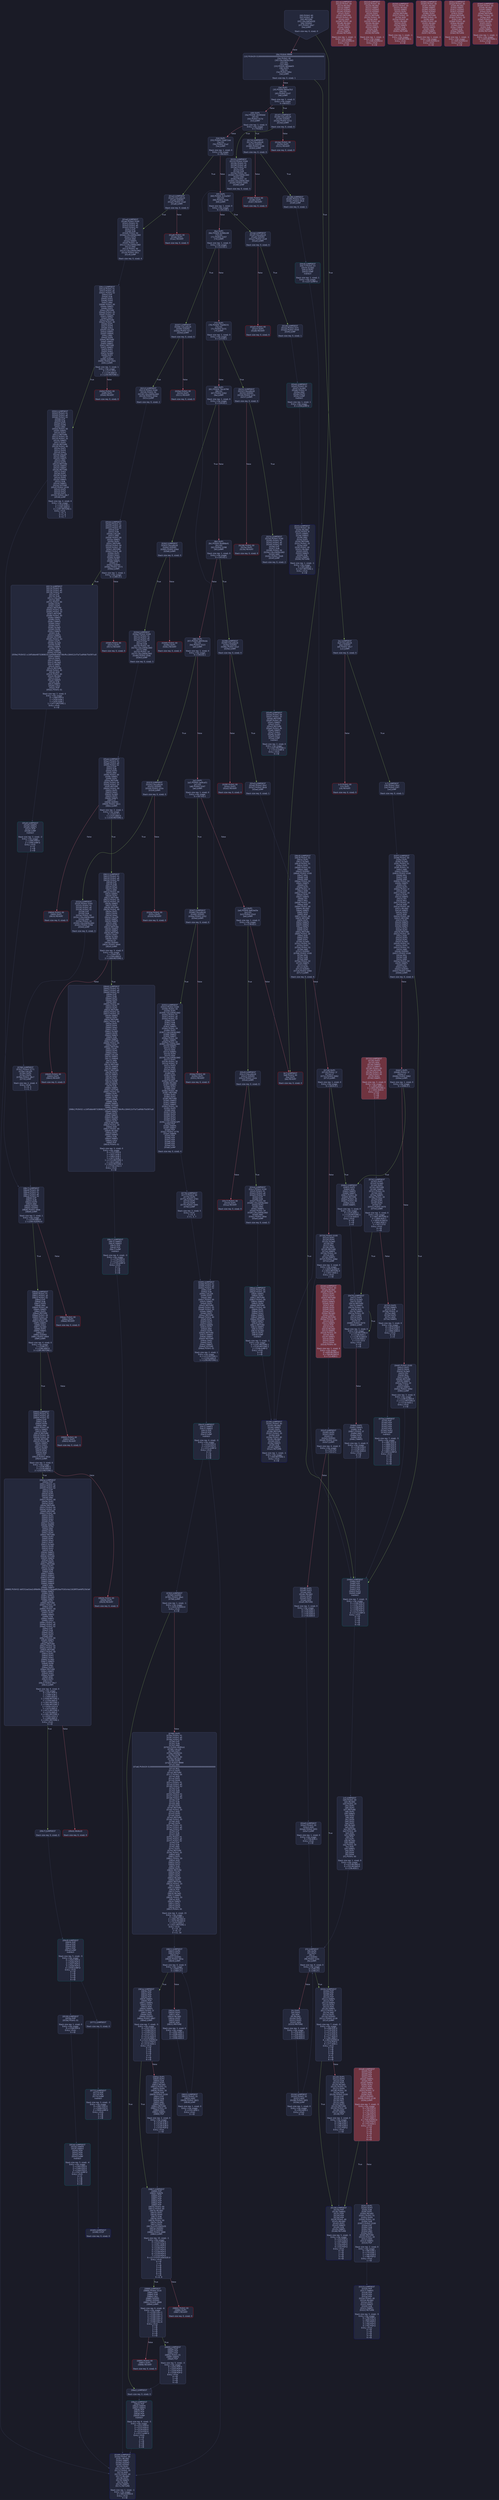 digraph G {
    node [shape=box, style="filled, rounded", color="#565f89", fontcolor="#c0caf5", fontname="Helvetica", fillcolor="#24283b"];
    edge [color="#414868", fontcolor="#c0caf5", fontname="Helvetica"];
    bgcolor="#1a1b26";
    0 [ label = "[00] PUSH1 60
[02] PUSH1 40
[04] MSTORE
[05] CALLDATASIZE
[06] ISZERO
[07] PUSH2 00b7
[0a] JUMPI

Stack size req: 0, sizeΔ: 0
" shape = invhouse]
    1 [ label = "[0b] PUSH4 ffffffff
[10] PUSH29 0100000000000000000000000000000000000000000000000000000000
[2e] PUSH1 00
[30] CALLDATALOAD
[31] DIV
[32] AND
[33] PUSH4 06fdde03
[38] DUP2
[39] EQ
[3a] PUSH2 00bc
[3d] JUMPI

Stack size req: 0, sizeΔ: 1
"]
    2 [ label = "[3e] DUP1
[3f] PUSH4 095ea7b3
[44] EQ
[45] PUSH2 0147
[48] JUMPI

Stack size req: 1, sizeΔ: 0
Entry->Op usage:
	0->68:EQ:1
"]
    3 [ label = "[49] DUP1
[4a] PUSH4 18160ddd
[4f] EQ
[50] PUSH2 017d
[53] JUMPI

Stack size req: 1, sizeΔ: 0
Entry->Op usage:
	0->79:EQ:1
"]
    4 [ label = "[54] DUP1
[55] PUSH4 23b872dd
[5a] EQ
[5b] PUSH2 01a2
[5e] JUMPI

Stack size req: 1, sizeΔ: 0
Entry->Op usage:
	0->90:EQ:1
"]
    5 [ label = "[5f] DUP1
[60] PUSH4 313ce567
[65] EQ
[66] PUSH2 01de
[69] JUMPI

Stack size req: 1, sizeΔ: 0
Entry->Op usage:
	0->101:EQ:1
"]
    6 [ label = "[6a] DUP1
[6b] PUSH4 42966c68
[70] EQ
[71] PUSH2 0207
[74] JUMPI

Stack size req: 1, sizeΔ: 0
Entry->Op usage:
	0->112:EQ:1
"]
    7 [ label = "[75] DUP1
[76] PUSH4 70a08231
[7b] EQ
[7c] PUSH2 0231
[7f] JUMPI

Stack size req: 1, sizeΔ: 0
Entry->Op usage:
	0->123:EQ:1
"]
    8 [ label = "[80] DUP1
[81] PUSH4 79cc6790
[86] EQ
[87] PUSH2 0262
[8a] JUMPI

Stack size req: 1, sizeΔ: 0
Entry->Op usage:
	0->134:EQ:1
"]
    9 [ label = "[8b] DUP1
[8c] PUSH4 95d89b41
[91] EQ
[92] PUSH2 0298
[95] JUMPI

Stack size req: 1, sizeΔ: 0
Entry->Op usage:
	0->145:EQ:1
"]
    10 [ label = "[96] DUP1
[97] PUSH4 a9059cbb
[9c] EQ
[9d] PUSH2 0323
[a0] JUMPI

Stack size req: 1, sizeΔ: 0
Entry->Op usage:
	0->156:EQ:1
"]
    11 [ label = "[a1] DUP1
[a2] PUSH4 cae9ca51
[a7] EQ
[a8] PUSH2 0347
[ab] JUMPI

Stack size req: 1, sizeΔ: 0
Entry->Op usage:
	0->167:EQ:1
"]
    12 [ label = "[ac] DUP1
[ad] PUSH4 dd62ed3e
[b2] EQ
[b3] PUSH2 03c0
[b6] JUMPI

Stack size req: 1, sizeΔ: 0
Entry->Op usage:
	0->178:EQ:1
"]
    13 [ label = "[b7] JUMPDEST
[b8] PUSH1 00
[ba] DUP1
[bb] REVERT

Stack size req: 0, sizeΔ: 0
" color = "red"]
    14 [ label = "[bc] JUMPDEST
[bd] CALLVALUE
[be] ISZERO
[bf] PUSH2 00c7
[c2] JUMPI

Stack size req: 0, sizeΔ: 0
"]
    15 [ label = "[c3] PUSH1 00
[c5] DUP1
[c6] REVERT

Stack size req: 0, sizeΔ: 0
" color = "red"]
    16 [ label = "[c7] JUMPDEST
[c8] PUSH2 00cf
[cb] PUSH2 03f7
[ce] JUMP

Stack size req: 0, sizeΔ: 1
"]
    17 [ label = "[cf] JUMPDEST
[d0] PUSH1 40
[d2] MLOAD
[d3] PUSH1 20
[d5] DUP1
[d6] DUP3
[d7] MSTORE
[d8] DUP2
[d9] SWAP1
[da] DUP2
[db] ADD
[dc] DUP4
[dd] DUP2
[de] DUP2
[df] MLOAD
[e0] DUP2
[e1] MSTORE
[e2] PUSH1 20
[e4] ADD
[e5] SWAP2
[e6] POP
[e7] DUP1
[e8] MLOAD
[e9] SWAP1
[ea] PUSH1 20
[ec] ADD
[ed] SWAP1
[ee] DUP1
[ef] DUP4
[f0] DUP4
[f1] PUSH1 00

Stack size req: 1, sizeΔ: 9
Entry->Op usage:
	0->223:MLOAD:0
	0->232:MLOAD:0
	0->236:ADD:1
"]
    18 [ label = "[f3] JUMPDEST
[f4] DUP4
[f5] DUP2
[f6] LT
[f7] ISZERO
[f8] PUSH2 010c
[fb] JUMPI

Stack size req: 4, sizeΔ: 0
Entry->Op usage:
	0->246:LT:0
	3->246:LT:1
"]
    19 [ label = "[fc] DUP1
[fd] DUP3
[fe] ADD
[ff] MLOAD
[0100] DUP2
[0101] DUP5
[0102] ADD
[0103] MSTORE

Stack size req: 3, sizeΔ: 0
Entry->Op usage:
	0->254:ADD:1
	0->258:ADD:1
	1->254:ADD:0
	2->258:ADD:0
"]
    20 [ label = "[0104] JUMPDEST
[0105] PUSH1 20
[0107] ADD
[0108] PUSH2 00f3
[010b] JUMP

Stack size req: 1, sizeΔ: 0
Entry->Op usage:
	0->263:ADD:1
Entry->Exit:
	0->😵
"]
    21 [ label = "[010c] JUMPDEST
[010d] POP
[010e] POP
[010f] POP
[0110] POP
[0111] SWAP1
[0112] POP
[0113] SWAP1
[0114] DUP2
[0115] ADD
[0116] SWAP1
[0117] PUSH1 1f
[0119] AND
[011a] DUP1
[011b] ISZERO
[011c] PUSH2 0139
[011f] JUMPI

Stack size req: 7, sizeΔ: -5
Entry->Op usage:
	0->269:POP:0
	1->270:POP:0
	2->271:POP:0
	3->272:POP:0
	4->277:ADD:0
	4->281:AND:1
	4->283:ISZERO:0
	5->274:POP:0
	6->277:ADD:1
Entry->Exit:
	0->😵
	1->😵
	2->😵
	3->😵
	4->0
	5->😵
	6->😵
"]
    22 [ label = "[0120] DUP1
[0121] DUP3
[0122] SUB
[0123] DUP1
[0124] MLOAD
[0125] PUSH1 01
[0127] DUP4
[0128] PUSH1 20
[012a] SUB
[012b] PUSH2 0100
[012e] EXP
[012f] SUB
[0130] NOT
[0131] AND
[0132] DUP2
[0133] MSTORE
[0134] PUSH1 20
[0136] ADD
[0137] SWAP2
[0138] POP

Stack size req: 2, sizeΔ: 0
Entry->Op usage:
	0->290:SUB:1
	0->298:SUB:1
	1->290:SUB:0
	1->312:POP:0
Entry->Exit:
	1->😵
"]
    23 [ label = "[0139] JUMPDEST
[013a] POP
[013b] SWAP3
[013c] POP
[013d] POP
[013e] POP
[013f] PUSH1 40
[0141] MLOAD
[0142] DUP1
[0143] SWAP2
[0144] SUB
[0145] SWAP1
[0146] RETURN

Stack size req: 5, sizeΔ: -5
Entry->Op usage:
	0->314:POP:0
	1->324:SUB:0
	2->317:POP:0
	3->318:POP:0
	4->316:POP:0
Entry->Exit:
	0->😵
	1->😵
	2->😵
	3->😵
	4->😵
" color = "darkblue"]
    24 [ label = "[0147] JUMPDEST
[0148] CALLVALUE
[0149] ISZERO
[014a] PUSH2 0152
[014d] JUMPI

Stack size req: 0, sizeΔ: 0
"]
    25 [ label = "[014e] PUSH1 00
[0150] DUP1
[0151] REVERT

Stack size req: 0, sizeΔ: 0
" color = "red"]
    26 [ label = "[0152] JUMPDEST
[0153] PUSH2 0169
[0156] PUSH1 01
[0158] PUSH1 a0
[015a] PUSH1 02
[015c] EXP
[015d] SUB
[015e] PUSH1 04
[0160] CALLDATALOAD
[0161] AND
[0162] PUSH1 24
[0164] CALLDATALOAD
[0165] PUSH2 0495
[0168] JUMP

Stack size req: 0, sizeΔ: 3
"]
    27 [ label = "[0169] JUMPDEST
[016a] PUSH1 40
[016c] MLOAD
[016d] SWAP1
[016e] ISZERO
[016f] ISZERO
[0170] DUP2
[0171] MSTORE
[0172] PUSH1 20
[0174] ADD
[0175] PUSH1 40
[0177] MLOAD
[0178] DUP1
[0179] SWAP2
[017a] SUB
[017b] SWAP1
[017c] RETURN

Stack size req: 1, sizeΔ: -1
Entry->Op usage:
	0->366:ISZERO:0
Entry->Exit:
	0->😵
" color = "darkblue"]
    28 [ label = "[017d] JUMPDEST
[017e] CALLVALUE
[017f] ISZERO
[0180] PUSH2 0188
[0183] JUMPI

Stack size req: 0, sizeΔ: 0
"]
    29 [ label = "[0184] PUSH1 00
[0186] DUP1
[0187] REVERT

Stack size req: 0, sizeΔ: 0
" color = "red"]
    30 [ label = "[0188] JUMPDEST
[0189] PUSH2 0190
[018c] PUSH2 04c6
[018f] JUMP

Stack size req: 0, sizeΔ: 1
"]
    31 [ label = "[0190] JUMPDEST
[0191] PUSH1 40
[0193] MLOAD
[0194] SWAP1
[0195] DUP2
[0196] MSTORE
[0197] PUSH1 20
[0199] ADD
[019a] PUSH1 40
[019c] MLOAD
[019d] DUP1
[019e] SWAP2
[019f] SUB
[01a0] SWAP1
[01a1] RETURN

Stack size req: 1, sizeΔ: -1
Entry->Op usage:
	0->406:MSTORE:1
Entry->Exit:
	0->😵
" color = "darkblue"]
    32 [ label = "[01a2] JUMPDEST
[01a3] CALLVALUE
[01a4] ISZERO
[01a5] PUSH2 01ad
[01a8] JUMPI

Stack size req: 0, sizeΔ: 0
"]
    33 [ label = "[01a9] PUSH1 00
[01ab] DUP1
[01ac] REVERT

Stack size req: 0, sizeΔ: 0
" color = "red"]
    34 [ label = "[01ad] JUMPDEST
[01ae] PUSH2 0169
[01b1] PUSH1 01
[01b3] PUSH1 a0
[01b5] PUSH1 02
[01b7] EXP
[01b8] SUB
[01b9] PUSH1 04
[01bb] CALLDATALOAD
[01bc] DUP2
[01bd] AND
[01be] SWAP1
[01bf] PUSH1 24
[01c1] CALLDATALOAD
[01c2] AND
[01c3] PUSH1 44
[01c5] CALLDATALOAD
[01c6] PUSH2 04cc
[01c9] JUMP

Stack size req: 0, sizeΔ: 4
"]
    35 [ label = "[01ca] JUMPDEST
[01cb] PUSH1 40
[01cd] MLOAD
[01ce] SWAP1
[01cf] ISZERO
[01d0] ISZERO
[01d1] DUP2
[01d2] MSTORE
[01d3] PUSH1 20
[01d5] ADD
[01d6] PUSH1 40
[01d8] MLOAD
[01d9] DUP1
[01da] SWAP2
[01db] SUB
[01dc] SWAP1
[01dd] RETURN

Stack size req: 1, sizeΔ: -1
Entry->Op usage:
	0->463:ISZERO:0
Entry->Exit:
	0->😵
" color = "darkblue" fillcolor = "#703440"]
    36 [ label = "[01de] JUMPDEST
[01df] CALLVALUE
[01e0] ISZERO
[01e1] PUSH2 01e9
[01e4] JUMPI

Stack size req: 0, sizeΔ: 0
"]
    37 [ label = "[01e5] PUSH1 00
[01e7] DUP1
[01e8] REVERT

Stack size req: 0, sizeΔ: 0
" color = "red"]
    38 [ label = "[01e9] JUMPDEST
[01ea] PUSH2 01f1
[01ed] PUSH2 0544
[01f0] JUMP

Stack size req: 0, sizeΔ: 1
"]
    39 [ label = "[01f1] JUMPDEST
[01f2] PUSH1 40
[01f4] MLOAD
[01f5] PUSH1 ff
[01f7] SWAP1
[01f8] SWAP2
[01f9] AND
[01fa] DUP2
[01fb] MSTORE
[01fc] PUSH1 20
[01fe] ADD
[01ff] PUSH1 40
[0201] MLOAD
[0202] DUP1
[0203] SWAP2
[0204] SUB
[0205] SWAP1
[0206] RETURN

Stack size req: 1, sizeΔ: -1
Entry->Op usage:
	0->505:AND:0
	0->507:MSTORE:1
Entry->Exit:
	0->😵
" color = "darkblue"]
    40 [ label = "[0207] JUMPDEST
[0208] CALLVALUE
[0209] ISZERO
[020a] PUSH2 0212
[020d] JUMPI

Stack size req: 0, sizeΔ: 0
"]
    41 [ label = "[020e] PUSH1 00
[0210] DUP1
[0211] REVERT

Stack size req: 0, sizeΔ: 0
" color = "red"]
    42 [ label = "[0212] JUMPDEST
[0213] PUSH2 0169
[0216] PUSH1 04
[0218] CALLDATALOAD
[0219] PUSH2 054d
[021c] JUMP

Stack size req: 0, sizeΔ: 2
"]
    43 [ label = "[021d] JUMPDEST
[021e] PUSH1 40
[0220] MLOAD
[0221] SWAP1
[0222] ISZERO
[0223] ISZERO
[0224] DUP2
[0225] MSTORE
[0226] PUSH1 20
[0228] ADD
[0229] PUSH1 40
[022b] MLOAD
[022c] DUP1
[022d] SWAP2
[022e] SUB
[022f] SWAP1
[0230] RETURN

Stack size req: 1, sizeΔ: -1
Entry->Op usage:
	0->546:ISZERO:0
Entry->Exit:
	0->😵
" color = "darkblue" fillcolor = "#703440"]
    44 [ label = "[0231] JUMPDEST
[0232] CALLVALUE
[0233] ISZERO
[0234] PUSH2 023c
[0237] JUMPI

Stack size req: 0, sizeΔ: 0
"]
    45 [ label = "[0238] PUSH1 00
[023a] DUP1
[023b] REVERT

Stack size req: 0, sizeΔ: 0
" color = "red"]
    46 [ label = "[023c] JUMPDEST
[023d] PUSH2 0190
[0240] PUSH1 01
[0242] PUSH1 a0
[0244] PUSH1 02
[0246] EXP
[0247] SUB
[0248] PUSH1 04
[024a] CALLDATALOAD
[024b] AND
[024c] PUSH2 05d9
[024f] JUMP

Stack size req: 0, sizeΔ: 2
"]
    47 [ label = "[0250] JUMPDEST
[0251] PUSH1 40
[0253] MLOAD
[0254] SWAP1
[0255] DUP2
[0256] MSTORE
[0257] PUSH1 20
[0259] ADD
[025a] PUSH1 40
[025c] MLOAD
[025d] DUP1
[025e] SWAP2
[025f] SUB
[0260] SWAP1
[0261] RETURN

Stack size req: 1, sizeΔ: -1
Entry->Op usage:
	0->598:MSTORE:1
Entry->Exit:
	0->😵
" color = "darkblue" fillcolor = "#703440"]
    48 [ label = "[0262] JUMPDEST
[0263] CALLVALUE
[0264] ISZERO
[0265] PUSH2 026d
[0268] JUMPI

Stack size req: 0, sizeΔ: 0
"]
    49 [ label = "[0269] PUSH1 00
[026b] DUP1
[026c] REVERT

Stack size req: 0, sizeΔ: 0
" color = "red"]
    50 [ label = "[026d] JUMPDEST
[026e] PUSH2 0169
[0271] PUSH1 01
[0273] PUSH1 a0
[0275] PUSH1 02
[0277] EXP
[0278] SUB
[0279] PUSH1 04
[027b] CALLDATALOAD
[027c] AND
[027d] PUSH1 24
[027f] CALLDATALOAD
[0280] PUSH2 05eb
[0283] JUMP

Stack size req: 0, sizeΔ: 3
"]
    51 [ label = "[0284] JUMPDEST
[0285] PUSH1 40
[0287] MLOAD
[0288] SWAP1
[0289] ISZERO
[028a] ISZERO
[028b] DUP2
[028c] MSTORE
[028d] PUSH1 20
[028f] ADD
[0290] PUSH1 40
[0292] MLOAD
[0293] DUP1
[0294] SWAP2
[0295] SUB
[0296] SWAP1
[0297] RETURN

Stack size req: 1, sizeΔ: -1
Entry->Op usage:
	0->649:ISZERO:0
Entry->Exit:
	0->😵
" color = "darkblue" fillcolor = "#703440"]
    52 [ label = "[0298] JUMPDEST
[0299] CALLVALUE
[029a] ISZERO
[029b] PUSH2 02a3
[029e] JUMPI

Stack size req: 0, sizeΔ: 0
"]
    53 [ label = "[029f] PUSH1 00
[02a1] DUP1
[02a2] REVERT

Stack size req: 0, sizeΔ: 0
" color = "red"]
    54 [ label = "[02a3] JUMPDEST
[02a4] PUSH2 00cf
[02a7] PUSH2 06c8
[02aa] JUMP

Stack size req: 0, sizeΔ: 1
"]
    55 [ label = "[02ab] JUMPDEST
[02ac] PUSH1 40
[02ae] MLOAD
[02af] PUSH1 20
[02b1] DUP1
[02b2] DUP3
[02b3] MSTORE
[02b4] DUP2
[02b5] SWAP1
[02b6] DUP2
[02b7] ADD
[02b8] DUP4
[02b9] DUP2
[02ba] DUP2
[02bb] MLOAD
[02bc] DUP2
[02bd] MSTORE
[02be] PUSH1 20
[02c0] ADD
[02c1] SWAP2
[02c2] POP
[02c3] DUP1
[02c4] MLOAD
[02c5] SWAP1
[02c6] PUSH1 20
[02c8] ADD
[02c9] SWAP1
[02ca] DUP1
[02cb] DUP4
[02cc] DUP4
[02cd] PUSH1 00

Stack size req: 1, sizeΔ: 9
Entry->Op usage:
	0->699:MLOAD:0
	0->708:MLOAD:0
	0->712:ADD:1
" fillcolor = "#703440"]
    56 [ label = "[02cf] JUMPDEST
[02d0] DUP4
[02d1] DUP2
[02d2] LT
[02d3] ISZERO
[02d4] PUSH2 010c
[02d7] JUMPI

Stack size req: 4, sizeΔ: 0
Entry->Op usage:
	0->722:LT:0
	3->722:LT:1
"]
    57 [ label = "[02d8] DUP1
[02d9] DUP3
[02da] ADD
[02db] MLOAD
[02dc] DUP2
[02dd] DUP5
[02de] ADD
[02df] MSTORE

Stack size req: 3, sizeΔ: 0
Entry->Op usage:
	0->730:ADD:1
	0->734:ADD:1
	1->730:ADD:0
	2->734:ADD:0
"]
    58 [ label = "[02e0] JUMPDEST
[02e1] PUSH1 20
[02e3] ADD
[02e4] PUSH2 00f3
[02e7] JUMP

Stack size req: 1, sizeΔ: 0
Entry->Op usage:
	0->739:ADD:1
Entry->Exit:
	0->😵
"]
    59 [ label = "[02e8] JUMPDEST
[02e9] POP
[02ea] POP
[02eb] POP
[02ec] POP
[02ed] SWAP1
[02ee] POP
[02ef] SWAP1
[02f0] DUP2
[02f1] ADD
[02f2] SWAP1
[02f3] PUSH1 1f
[02f5] AND
[02f6] DUP1
[02f7] ISZERO
[02f8] PUSH2 0139
[02fb] JUMPI

Stack size req: 7, sizeΔ: -5
Entry->Op usage:
	0->745:POP:0
	1->746:POP:0
	2->747:POP:0
	3->748:POP:0
	4->753:ADD:0
	4->757:AND:1
	4->759:ISZERO:0
	5->750:POP:0
	6->753:ADD:1
Entry->Exit:
	0->😵
	1->😵
	2->😵
	3->😵
	4->0
	5->😵
	6->😵
" fillcolor = "#703440"]
    60 [ label = "[02fc] DUP1
[02fd] DUP3
[02fe] SUB
[02ff] DUP1
[0300] MLOAD
[0301] PUSH1 01
[0303] DUP4
[0304] PUSH1 20
[0306] SUB
[0307] PUSH2 0100
[030a] EXP
[030b] SUB
[030c] NOT
[030d] AND
[030e] DUP2
[030f] MSTORE
[0310] PUSH1 20
[0312] ADD
[0313] SWAP2
[0314] POP

Stack size req: 2, sizeΔ: 0
Entry->Op usage:
	0->766:SUB:1
	0->774:SUB:1
	1->766:SUB:0
	1->788:POP:0
Entry->Exit:
	1->😵
"]
    61 [ label = "[0315] JUMPDEST
[0316] POP
[0317] SWAP3
[0318] POP
[0319] POP
[031a] POP
[031b] PUSH1 40
[031d] MLOAD
[031e] DUP1
[031f] SWAP2
[0320] SUB
[0321] SWAP1
[0322] RETURN

Stack size req: 5, sizeΔ: -5
Entry->Op usage:
	0->790:POP:0
	1->800:SUB:0
	2->793:POP:0
	3->794:POP:0
	4->792:POP:0
Entry->Exit:
	0->😵
	1->😵
	2->😵
	3->😵
	4->😵
" color = "darkblue"]
    62 [ label = "[0323] JUMPDEST
[0324] CALLVALUE
[0325] ISZERO
[0326] PUSH2 032e
[0329] JUMPI

Stack size req: 0, sizeΔ: 0
"]
    63 [ label = "[032a] PUSH1 00
[032c] DUP1
[032d] REVERT

Stack size req: 0, sizeΔ: 0
" color = "red"]
    64 [ label = "[032e] JUMPDEST
[032f] PUSH2 0345
[0332] PUSH1 01
[0334] PUSH1 a0
[0336] PUSH1 02
[0338] EXP
[0339] SUB
[033a] PUSH1 04
[033c] CALLDATALOAD
[033d] AND
[033e] PUSH1 24
[0340] CALLDATALOAD
[0341] PUSH2 0766
[0344] JUMP

Stack size req: 0, sizeΔ: 3
"]
    65 [ label = "[0345] JUMPDEST
[0346] STOP

Stack size req: 0, sizeΔ: 0
" color = "darkblue"]
    66 [ label = "[0347] JUMPDEST
[0348] CALLVALUE
[0349] ISZERO
[034a] PUSH2 0352
[034d] JUMPI

Stack size req: 0, sizeΔ: 0
"]
    67 [ label = "[034e] PUSH1 00
[0350] DUP1
[0351] REVERT

Stack size req: 0, sizeΔ: 0
" color = "red"]
    68 [ label = "[0352] JUMPDEST
[0353] PUSH2 0169
[0356] PUSH1 04
[0358] DUP1
[0359] CALLDATALOAD
[035a] PUSH1 01
[035c] PUSH1 a0
[035e] PUSH1 02
[0360] EXP
[0361] SUB
[0362] AND
[0363] SWAP1
[0364] PUSH1 24
[0366] DUP1
[0367] CALLDATALOAD
[0368] SWAP2
[0369] SWAP1
[036a] PUSH1 64
[036c] SWAP1
[036d] PUSH1 44
[036f] CALLDATALOAD
[0370] SWAP1
[0371] DUP2
[0372] ADD
[0373] SWAP1
[0374] DUP4
[0375] ADD
[0376] CALLDATALOAD
[0377] DUP1
[0378] PUSH1 20
[037a] PUSH1 1f
[037c] DUP3
[037d] ADD
[037e] DUP2
[037f] SWAP1
[0380] DIV
[0381] DUP2
[0382] MUL
[0383] ADD
[0384] PUSH1 40
[0386] MLOAD
[0387] SWAP1
[0388] DUP2
[0389] ADD
[038a] PUSH1 40
[038c] MSTORE
[038d] DUP2
[038e] DUP2
[038f] MSTORE
[0390] SWAP3
[0391] SWAP2
[0392] SWAP1
[0393] PUSH1 20
[0395] DUP5
[0396] ADD
[0397] DUP4
[0398] DUP4
[0399] DUP1
[039a] DUP3
[039b] DUP5
[039c] CALLDATACOPY
[039d] POP
[039e] SWAP5
[039f] SWAP7
[03a0] POP
[03a1] PUSH2 0776
[03a4] SWAP6
[03a5] POP
[03a6] POP
[03a7] POP
[03a8] POP
[03a9] POP
[03aa] POP
[03ab] JUMP

Stack size req: 0, sizeΔ: 4
"]
    69 [ label = "[03ac] JUMPDEST
[03ad] PUSH1 40
[03af] MLOAD
[03b0] SWAP1
[03b1] ISZERO
[03b2] ISZERO
[03b3] DUP2
[03b4] MSTORE
[03b5] PUSH1 20
[03b7] ADD
[03b8] PUSH1 40
[03ba] MLOAD
[03bb] DUP1
[03bc] SWAP2
[03bd] SUB
[03be] SWAP1
[03bf] RETURN

Stack size req: 1, sizeΔ: -1
Entry->Op usage:
	0->945:ISZERO:0
Entry->Exit:
	0->😵
" color = "darkblue" fillcolor = "#703440"]
    70 [ label = "[03c0] JUMPDEST
[03c1] CALLVALUE
[03c2] ISZERO
[03c3] PUSH2 03cb
[03c6] JUMPI

Stack size req: 0, sizeΔ: 0
"]
    71 [ label = "[03c7] PUSH1 00
[03c9] DUP1
[03ca] REVERT

Stack size req: 0, sizeΔ: 0
" color = "red"]
    72 [ label = "[03cb] JUMPDEST
[03cc] PUSH2 0190
[03cf] PUSH1 01
[03d1] PUSH1 a0
[03d3] PUSH1 02
[03d5] EXP
[03d6] SUB
[03d7] PUSH1 04
[03d9] CALLDATALOAD
[03da] DUP2
[03db] AND
[03dc] SWAP1
[03dd] PUSH1 24
[03df] CALLDATALOAD
[03e0] AND
[03e1] PUSH2 08aa
[03e4] JUMP

Stack size req: 0, sizeΔ: 3
"]
    73 [ label = "[03e5] JUMPDEST
[03e6] PUSH1 40
[03e8] MLOAD
[03e9] SWAP1
[03ea] DUP2
[03eb] MSTORE
[03ec] PUSH1 20
[03ee] ADD
[03ef] PUSH1 40
[03f1] MLOAD
[03f2] DUP1
[03f3] SWAP2
[03f4] SUB
[03f5] SWAP1
[03f6] RETURN

Stack size req: 1, sizeΔ: -1
Entry->Op usage:
	0->1003:MSTORE:1
Entry->Exit:
	0->😵
" color = "darkblue" fillcolor = "#703440"]
    74 [ label = "[03f7] JUMPDEST
[03f8] PUSH1 00
[03fa] DUP1
[03fb] SLOAD
[03fc] PUSH1 01
[03fe] DUP2
[03ff] PUSH1 01
[0401] AND
[0402] ISZERO
[0403] PUSH2 0100
[0406] MUL
[0407] SUB
[0408] AND
[0409] PUSH1 02
[040b] SWAP1
[040c] DIV
[040d] DUP1
[040e] PUSH1 1f
[0410] ADD
[0411] PUSH1 20
[0413] DUP1
[0414] SWAP2
[0415] DIV
[0416] MUL
[0417] PUSH1 20
[0419] ADD
[041a] PUSH1 40
[041c] MLOAD
[041d] SWAP1
[041e] DUP2
[041f] ADD
[0420] PUSH1 40
[0422] MSTORE
[0423] DUP1
[0424] SWAP3
[0425] SWAP2
[0426] SWAP1
[0427] DUP2
[0428] DUP2
[0429] MSTORE
[042a] PUSH1 20
[042c] ADD
[042d] DUP3
[042e] DUP1
[042f] SLOAD
[0430] PUSH1 01
[0432] DUP2
[0433] PUSH1 01
[0435] AND
[0436] ISZERO
[0437] PUSH2 0100
[043a] MUL
[043b] SUB
[043c] AND
[043d] PUSH1 02
[043f] SWAP1
[0440] DIV
[0441] DUP1
[0442] ISZERO
[0443] PUSH2 048d
[0446] JUMPI

Stack size req: 0, sizeΔ: 6
"]
    75 [ label = "[0447] DUP1
[0448] PUSH1 1f
[044a] LT
[044b] PUSH2 0462
[044e] JUMPI

Stack size req: 1, sizeΔ: 0
Entry->Op usage:
	0->1098:LT:1
"]
    76 [ label = "[044f] PUSH2 0100
[0452] DUP1
[0453] DUP4
[0454] SLOAD
[0455] DIV
[0456] MUL
[0457] DUP4
[0458] MSTORE
[0459] SWAP2
[045a] PUSH1 20
[045c] ADD
[045d] SWAP2
[045e] PUSH2 048d
[0461] JUMP

Stack size req: 3, sizeΔ: 0
Entry->Op usage:
	1->1108:SLOAD:0
	2->1112:MSTORE:0
	2->1116:ADD:1
Entry->Exit:
	2->😵
"]
    77 [ label = "[0462] JUMPDEST
[0463] DUP3
[0464] ADD
[0465] SWAP2
[0466] SWAP1
[0467] PUSH1 00
[0469] MSTORE
[046a] PUSH1 20
[046c] PUSH1 00
[046e] SHA3
[046f] SWAP1

Stack size req: 3, sizeΔ: 0
Entry->Op usage:
	0->1124:ADD:1
	1->1129:MSTORE:1
	2->1124:ADD:0
Entry->Exit:
	0->😵
	1->😵
	2->0
"]
    78 [ label = "[0470] JUMPDEST
[0471] DUP2
[0472] SLOAD
[0473] DUP2
[0474] MSTORE
[0475] SWAP1
[0476] PUSH1 01
[0478] ADD
[0479] SWAP1
[047a] PUSH1 20
[047c] ADD
[047d] DUP1
[047e] DUP4
[047f] GT
[0480] PUSH2 0470
[0483] JUMPI

Stack size req: 3, sizeΔ: 0
Entry->Op usage:
	0->1140:MSTORE:0
	0->1148:ADD:1
	1->1138:SLOAD:0
	1->1144:ADD:1
	2->1151:GT:0
Entry->Exit:
	0->😵
	1->😵
"]
    79 [ label = "[0484] DUP3
[0485] SWAP1
[0486] SUB
[0487] PUSH1 1f
[0489] AND
[048a] DUP3
[048b] ADD
[048c] SWAP2

Stack size req: 3, sizeΔ: 0
Entry->Op usage:
	0->1158:SUB:0
	2->1158:SUB:1
	2->1163:ADD:0
Entry->Exit:
	0->😵
	2->0
"]
    80 [ label = "[048d] JUMPDEST
[048e] POP
[048f] POP
[0490] POP
[0491] POP
[0492] POP
[0493] DUP2
[0494] JUMP
Indirect!

Stack size req: 7, sizeΔ: -5
Entry->Op usage:
	0->1166:POP:0
	1->1167:POP:0
	2->1168:POP:0
	3->1169:POP:0
	4->1170:POP:0
	6->1172:JUMP:0
Entry->Exit:
	0->😵
	1->😵
	2->😵
	3->😵
	4->😵
" color = "teal"]
    81 [ label = "[0495] JUMPDEST
[0496] PUSH1 01
[0498] PUSH1 a0
[049a] PUSH1 02
[049c] EXP
[049d] SUB
[049e] CALLER
[049f] DUP2
[04a0] AND
[04a1] PUSH1 00
[04a3] SWAP1
[04a4] DUP2
[04a5] MSTORE
[04a6] PUSH1 05
[04a8] PUSH1 20
[04aa] SWAP1
[04ab] DUP2
[04ac] MSTORE
[04ad] PUSH1 40
[04af] DUP1
[04b0] DUP4
[04b1] SHA3
[04b2] SWAP4
[04b3] DUP7
[04b4] AND
[04b5] DUP4
[04b6] MSTORE
[04b7] SWAP3
[04b8] SWAP1
[04b9] MSTORE
[04ba] SHA3
[04bb] DUP2
[04bc] SWAP1
[04bd] SSTORE
[04be] PUSH1 01

Stack size req: 2, sizeΔ: 1
Entry->Op usage:
	0->1213:SSTORE:1
	1->1204:AND:0
	1->1206:MSTORE:1
"]
    82 [ label = "[04c0] JUMPDEST
[04c1] SWAP3
[04c2] SWAP2
[04c3] POP
[04c4] POP
[04c5] JUMP
Indirect!

Stack size req: 4, sizeΔ: -3
Entry->Op usage:
	1->1220:POP:0
	2->1219:POP:0
	3->1221:JUMP:0
Entry->Exit:
	0->0
	1->😵
	2->😵
	3->😵
" color = "teal"]
    83 [ label = "[04c6] JUMPDEST
[04c7] PUSH1 03
[04c9] SLOAD
[04ca] DUP2
[04cb] JUMP
Indirect!

Stack size req: 1, sizeΔ: 1
Entry->Op usage:
	0->1227:JUMP:0
" color = "teal"]
    84 [ label = "[04cc] JUMPDEST
[04cd] PUSH1 01
[04cf] PUSH1 a0
[04d1] PUSH1 02
[04d3] EXP
[04d4] SUB
[04d5] DUP1
[04d6] DUP5
[04d7] AND
[04d8] PUSH1 00
[04da] SWAP1
[04db] DUP2
[04dc] MSTORE
[04dd] PUSH1 05
[04df] PUSH1 20
[04e1] SWAP1
[04e2] DUP2
[04e3] MSTORE
[04e4] PUSH1 40
[04e6] DUP1
[04e7] DUP4
[04e8] SHA3
[04e9] CALLER
[04ea] SWAP1
[04eb] SWAP5
[04ec] AND
[04ed] DUP4
[04ee] MSTORE
[04ef] SWAP3
[04f0] SWAP1
[04f1] MSTORE
[04f2] SWAP1
[04f3] DUP2
[04f4] SHA3
[04f5] SLOAD
[04f6] DUP3
[04f7] GT
[04f8] ISZERO
[04f9] PUSH2 0501
[04fc] JUMPI

Stack size req: 3, sizeΔ: 1
Entry->Op usage:
	0->1271:GT:0
	2->1239:AND:0
	2->1244:MSTORE:1
"]
    85 [ label = "[04fd] PUSH1 00
[04ff] DUP1
[0500] REVERT

Stack size req: 0, sizeΔ: 0
" color = "red"]
    86 [ label = "[0501] JUMPDEST
[0502] PUSH1 01
[0504] PUSH1 a0
[0506] PUSH1 02
[0508] EXP
[0509] SUB
[050a] DUP1
[050b] DUP6
[050c] AND
[050d] PUSH1 00
[050f] SWAP1
[0510] DUP2
[0511] MSTORE
[0512] PUSH1 05
[0514] PUSH1 20
[0516] SWAP1
[0517] DUP2
[0518] MSTORE
[0519] PUSH1 40
[051b] DUP1
[051c] DUP4
[051d] SHA3
[051e] CALLER
[051f] SWAP1
[0520] SWAP5
[0521] AND
[0522] DUP4
[0523] MSTORE
[0524] SWAP3
[0525] SWAP1
[0526] MSTORE
[0527] SHA3
[0528] DUP1
[0529] SLOAD
[052a] DUP4
[052b] SWAP1
[052c] SUB
[052d] SWAP1
[052e] SSTORE
[052f] PUSH2 0539
[0532] DUP5
[0533] DUP5
[0534] DUP5
[0535] PUSH2 08c7
[0538] JUMP

Stack size req: 4, sizeΔ: 4
Entry->Op usage:
	1->1324:SUB:1
	3->1292:AND:0
	3->1297:MSTORE:1
Entry->Exit:
	1->0, 5
	2->1, 6
	3->2, 7
"]
    87 [ label = "[0539] JUMPDEST
[053a] POP
[053b] PUSH1 01

Stack size req: 1, sizeΔ: 0
Entry->Op usage:
	0->1338:POP:0
Entry->Exit:
	0->😵
"]
    88 [ label = "[053d] JUMPDEST
[053e] SWAP4
[053f] SWAP3
[0540] POP
[0541] POP
[0542] POP
[0543] JUMP
Indirect!

Stack size req: 5, sizeΔ: -4
Entry->Op usage:
	1->1345:POP:0
	2->1346:POP:0
	3->1344:POP:0
	4->1347:JUMP:0
Entry->Exit:
	0->0
	1->😵
	2->😵
	3->😵
	4->😵
" color = "teal"]
    89 [ label = "[0544] JUMPDEST
[0545] PUSH1 02
[0547] SLOAD
[0548] PUSH1 ff
[054a] AND
[054b] DUP2
[054c] JUMP
Indirect!

Stack size req: 1, sizeΔ: 1
Entry->Op usage:
	0->1356:JUMP:0
" color = "teal"]
    90 [ label = "[054d] JUMPDEST
[054e] PUSH1 01
[0550] PUSH1 a0
[0552] PUSH1 02
[0554] EXP
[0555] SUB
[0556] CALLER
[0557] AND
[0558] PUSH1 00
[055a] SWAP1
[055b] DUP2
[055c] MSTORE
[055d] PUSH1 04
[055f] PUSH1 20
[0561] MSTORE
[0562] PUSH1 40
[0564] DUP2
[0565] SHA3
[0566] SLOAD
[0567] DUP3
[0568] SWAP1
[0569] LT
[056a] ISZERO
[056b] PUSH2 0573
[056e] JUMPI

Stack size req: 1, sizeΔ: 1
Entry->Op usage:
	0->1385:LT:1
"]
    91 [ label = "[056f] PUSH1 00
[0571] DUP1
[0572] REVERT

Stack size req: 0, sizeΔ: 0
" color = "red"]
    92 [ label = "[0573] JUMPDEST
[0574] PUSH1 01
[0576] PUSH1 a0
[0578] PUSH1 02
[057a] EXP
[057b] SUB
[057c] CALLER
[057d] AND
[057e] PUSH1 00
[0580] DUP2
[0581] DUP2
[0582] MSTORE
[0583] PUSH1 04
[0585] PUSH1 20
[0587] MSTORE
[0588] PUSH1 40
[058a] SWAP1
[058b] DUP2
[058c] SWAP1
[058d] SHA3
[058e] DUP1
[058f] SLOAD
[0590] DUP6
[0591] SWAP1
[0592] SUB
[0593] SWAP1
[0594] SSTORE
[0595] PUSH1 03
[0597] DUP1
[0598] SLOAD
[0599] DUP6
[059a] SWAP1
[059b] SUB
[059c] SWAP1
[059d] SSTORE
[059e] PUSH32 cc16f5dbb4873280815c1ee09dbd06736cffcc184412cf7a71a0fdb75d397ca5
[05bf] SWAP1
[05c0] DUP5
[05c1] SWAP1
[05c2] MLOAD
[05c3] SWAP1
[05c4] DUP2
[05c5] MSTORE
[05c6] PUSH1 20
[05c8] ADD
[05c9] PUSH1 40
[05cb] MLOAD
[05cc] DUP1
[05cd] SWAP2
[05ce] SUB
[05cf] SWAP1
[05d0] LOG2
[05d1] POP
[05d2] PUSH1 01

Stack size req: 2, sizeΔ: 0
Entry->Op usage:
	0->1489:POP:0
	1->1426:SUB:1
	1->1435:SUB:1
	1->1477:MSTORE:1
Entry->Exit:
	0->😵
"]
    93 [ label = "[05d4] JUMPDEST
[05d5] SWAP2
[05d6] SWAP1
[05d7] POP
[05d8] JUMP
Indirect!

Stack size req: 3, sizeΔ: -2
Entry->Op usage:
	1->1495:POP:0
	2->1496:JUMP:0
Entry->Exit:
	0->0
	1->😵
	2->😵
" color = "teal"]
    94 [ label = "[05d9] JUMPDEST
[05da] PUSH1 04
[05dc] PUSH1 20
[05de] MSTORE
[05df] PUSH1 00
[05e1] SWAP1
[05e2] DUP2
[05e3] MSTORE
[05e4] PUSH1 40
[05e6] SWAP1
[05e7] SHA3
[05e8] SLOAD
[05e9] DUP2
[05ea] JUMP
Indirect!

Stack size req: 2, sizeΔ: 0
Entry->Op usage:
	0->1507:MSTORE:1
	1->1514:JUMP:0
Entry->Exit:
	0->😵
" color = "teal"]
    95 [ label = "[05eb] JUMPDEST
[05ec] PUSH1 01
[05ee] PUSH1 a0
[05f0] PUSH1 02
[05f2] EXP
[05f3] SUB
[05f4] DUP3
[05f5] AND
[05f6] PUSH1 00
[05f8] SWAP1
[05f9] DUP2
[05fa] MSTORE
[05fb] PUSH1 04
[05fd] PUSH1 20
[05ff] MSTORE
[0600] PUSH1 40
[0602] DUP2
[0603] SHA3
[0604] SLOAD
[0605] DUP3
[0606] SWAP1
[0607] LT
[0608] ISZERO
[0609] PUSH2 0611
[060c] JUMPI

Stack size req: 2, sizeΔ: 1
Entry->Op usage:
	0->1543:LT:1
	1->1525:AND:0
	1->1530:MSTORE:1
"]
    96 [ label = "[060d] PUSH1 00
[060f] DUP1
[0610] REVERT

Stack size req: 0, sizeΔ: 0
" color = "red"]
    97 [ label = "[0611] JUMPDEST
[0612] PUSH1 01
[0614] PUSH1 a0
[0616] PUSH1 02
[0618] EXP
[0619] SUB
[061a] DUP1
[061b] DUP5
[061c] AND
[061d] PUSH1 00
[061f] SWAP1
[0620] DUP2
[0621] MSTORE
[0622] PUSH1 05
[0624] PUSH1 20
[0626] SWAP1
[0627] DUP2
[0628] MSTORE
[0629] PUSH1 40
[062b] DUP1
[062c] DUP4
[062d] SHA3
[062e] CALLER
[062f] SWAP1
[0630] SWAP5
[0631] AND
[0632] DUP4
[0633] MSTORE
[0634] SWAP3
[0635] SWAP1
[0636] MSTORE
[0637] SHA3
[0638] SLOAD
[0639] DUP3
[063a] GT
[063b] ISZERO
[063c] PUSH2 0644
[063f] JUMPI

Stack size req: 3, sizeΔ: 0
Entry->Op usage:
	1->1594:GT:0
	2->1564:AND:0
	2->1569:MSTORE:1
"]
    98 [ label = "[0640] PUSH1 00
[0642] DUP1
[0643] REVERT

Stack size req: 0, sizeΔ: 0
" color = "red"]
    99 [ label = "[0644] JUMPDEST
[0645] PUSH1 01
[0647] PUSH1 a0
[0649] PUSH1 02
[064b] EXP
[064c] SUB
[064d] DUP1
[064e] DUP5
[064f] AND
[0650] PUSH1 00
[0652] DUP2
[0653] DUP2
[0654] MSTORE
[0655] PUSH1 04
[0657] PUSH1 20
[0659] SWAP1
[065a] DUP2
[065b] MSTORE
[065c] PUSH1 40
[065e] DUP1
[065f] DUP4
[0660] SHA3
[0661] DUP1
[0662] SLOAD
[0663] DUP9
[0664] SWAP1
[0665] SUB
[0666] SWAP1
[0667] SSTORE
[0668] PUSH1 05
[066a] DUP3
[066b] MSTORE
[066c] DUP1
[066d] DUP4
[066e] SHA3
[066f] CALLER
[0670] SWAP1
[0671] SWAP6
[0672] AND
[0673] DUP4
[0674] MSTORE
[0675] SWAP4
[0676] SWAP1
[0677] MSTORE
[0678] DUP3
[0679] SWAP1
[067a] SHA3
[067b] DUP1
[067c] SLOAD
[067d] DUP6
[067e] SWAP1
[067f] SUB
[0680] SWAP1
[0681] SSTORE
[0682] PUSH1 03
[0684] DUP1
[0685] SLOAD
[0686] DUP6
[0687] SWAP1
[0688] SUB
[0689] SWAP1
[068a] SSTORE
[068b] SWAP1
[068c] PUSH32 cc16f5dbb4873280815c1ee09dbd06736cffcc184412cf7a71a0fdb75d397ca5
[06ad] SWAP1
[06ae] DUP5
[06af] SWAP1
[06b0] MLOAD
[06b1] SWAP1
[06b2] DUP2
[06b3] MSTORE
[06b4] PUSH1 20
[06b6] ADD
[06b7] PUSH1 40
[06b9] MLOAD
[06ba] DUP1
[06bb] SWAP2
[06bc] SUB
[06bd] SWAP1
[06be] LOG2
[06bf] POP
[06c0] PUSH1 01

Stack size req: 3, sizeΔ: 0
Entry->Op usage:
	0->1727:POP:0
	1->1637:SUB:1
	1->1663:SUB:1
	1->1672:SUB:1
	1->1715:MSTORE:1
	2->1615:AND:0
	2->1620:MSTORE:1
	2->1726:LOG2:3
Entry->Exit:
	0->😵
"]
    100 [ label = "[06c2] JUMPDEST
[06c3] SWAP3
[06c4] SWAP2
[06c5] POP
[06c6] POP
[06c7] JUMP
Indirect!

Stack size req: 4, sizeΔ: -3
Entry->Op usage:
	1->1734:POP:0
	2->1733:POP:0
	3->1735:JUMP:0
Entry->Exit:
	0->0
	1->😵
	2->😵
	3->😵
" color = "teal"]
    101 [ label = "[06c8] JUMPDEST
[06c9] PUSH1 01
[06cb] DUP1
[06cc] SLOAD
[06cd] PUSH1 01
[06cf] DUP2
[06d0] PUSH1 01
[06d2] AND
[06d3] ISZERO
[06d4] PUSH2 0100
[06d7] MUL
[06d8] SUB
[06d9] AND
[06da] PUSH1 02
[06dc] SWAP1
[06dd] DIV
[06de] DUP1
[06df] PUSH1 1f
[06e1] ADD
[06e2] PUSH1 20
[06e4] DUP1
[06e5] SWAP2
[06e6] DIV
[06e7] MUL
[06e8] PUSH1 20
[06ea] ADD
[06eb] PUSH1 40
[06ed] MLOAD
[06ee] SWAP1
[06ef] DUP2
[06f0] ADD
[06f1] PUSH1 40
[06f3] MSTORE
[06f4] DUP1
[06f5] SWAP3
[06f6] SWAP2
[06f7] SWAP1
[06f8] DUP2
[06f9] DUP2
[06fa] MSTORE
[06fb] PUSH1 20
[06fd] ADD
[06fe] DUP3
[06ff] DUP1
[0700] SLOAD
[0701] PUSH1 01
[0703] DUP2
[0704] PUSH1 01
[0706] AND
[0707] ISZERO
[0708] PUSH2 0100
[070b] MUL
[070c] SUB
[070d] AND
[070e] PUSH1 02
[0710] SWAP1
[0711] DIV
[0712] DUP1
[0713] ISZERO
[0714] PUSH2 048d
[0717] JUMPI

Stack size req: 0, sizeΔ: 6
"]
    102 [ label = "[0718] DUP1
[0719] PUSH1 1f
[071b] LT
[071c] PUSH2 0462
[071f] JUMPI

Stack size req: 1, sizeΔ: 0
Entry->Op usage:
	0->1819:LT:1
"]
    103 [ label = "[0720] PUSH2 0100
[0723] DUP1
[0724] DUP4
[0725] SLOAD
[0726] DIV
[0727] MUL
[0728] DUP4
[0729] MSTORE
[072a] SWAP2
[072b] PUSH1 20
[072d] ADD
[072e] SWAP2
[072f] PUSH2 048d
[0732] JUMP

Stack size req: 3, sizeΔ: 0
Entry->Op usage:
	1->1829:SLOAD:0
	2->1833:MSTORE:0
	2->1837:ADD:1
Entry->Exit:
	2->😵
"]
    104 [ label = "[0733] JUMPDEST
[0734] DUP3
[0735] ADD
[0736] SWAP2
[0737] SWAP1
[0738] PUSH1 00
[073a] MSTORE
[073b] PUSH1 20
[073d] PUSH1 00
[073f] SHA3
[0740] SWAP1

Stack size req: 3, sizeΔ: 0
Entry->Op usage:
	0->1845:ADD:1
	1->1850:MSTORE:1
	2->1845:ADD:0
Entry->Exit:
	0->😵
	1->😵
	2->0
" fillcolor = "#703440"]
    105 [ label = "[0741] JUMPDEST
[0742] DUP2
[0743] SLOAD
[0744] DUP2
[0745] MSTORE
[0746] SWAP1
[0747] PUSH1 01
[0749] ADD
[074a] SWAP1
[074b] PUSH1 20
[074d] ADD
[074e] DUP1
[074f] DUP4
[0750] GT
[0751] PUSH2 0470
[0754] JUMPI

Stack size req: 3, sizeΔ: 0
Entry->Op usage:
	0->1861:MSTORE:0
	0->1869:ADD:1
	1->1859:SLOAD:0
	1->1865:ADD:1
	2->1872:GT:0
Entry->Exit:
	0->😵
	1->😵
"]
    106 [ label = "[0755] DUP3
[0756] SWAP1
[0757] SUB
[0758] PUSH1 1f
[075a] AND
[075b] DUP3
[075c] ADD
[075d] SWAP2

Stack size req: 3, sizeΔ: 0
Entry->Op usage:
	0->1879:SUB:0
	2->1879:SUB:1
	2->1884:ADD:0
Entry->Exit:
	0->😵
	2->0
"]
    107 [ label = "[075e] JUMPDEST
[075f] POP
[0760] POP
[0761] POP
[0762] POP
[0763] POP
[0764] DUP2
[0765] JUMP
Indirect!

Stack size req: 7, sizeΔ: -5
Entry->Op usage:
	0->1887:POP:0
	1->1888:POP:0
	2->1889:POP:0
	3->1890:POP:0
	4->1891:POP:0
	6->1893:JUMP:0
Entry->Exit:
	0->😵
	1->😵
	2->😵
	3->😵
	4->😵
" color = "teal"]
    108 [ label = "[0766] JUMPDEST
[0767] PUSH2 0771
[076a] CALLER
[076b] DUP4
[076c] DUP4
[076d] PUSH2 08c7
[0770] JUMP

Stack size req: 2, sizeΔ: 4
Entry->Exit:
	0->0, 4
	1->1, 5
"]
    109 [ label = "[0771] JUMPDEST

Stack size req: 0, sizeΔ: 0
"]
    110 [ label = "[0772] JUMPDEST
[0773] POP
[0774] POP
[0775] JUMP
Indirect!

Stack size req: 3, sizeΔ: -3
Entry->Op usage:
	0->1907:POP:0
	1->1908:POP:0
	2->1909:JUMP:0
Entry->Exit:
	0->😵
	1->😵
	2->😵
" color = "teal"]
    111 [ label = "[0776] JUMPDEST
[0777] PUSH1 00
[0779] DUP4
[077a] PUSH2 0783
[077d] DUP2
[077e] DUP6
[077f] PUSH2 0495
[0782] JUMP

Stack size req: 3, sizeΔ: 5
Entry->Exit:
	1->0, 6
	2->1, 3, 7
"]
    112 [ label = "[0783] JUMPDEST
[0784] ISZERO
[0785] PUSH2 08a1
[0788] JUMPI

Stack size req: 1, sizeΔ: -1
Entry->Op usage:
	0->1924:ISZERO:0
Entry->Exit:
	0->😵
"]
    113 [ label = "[0789] DUP1
[078a] PUSH1 01
[078c] PUSH1 a0
[078e] PUSH1 02
[0790] EXP
[0791] SUB
[0792] AND
[0793] PUSH4 8f4ffcb1
[0798] CALLER
[0799] DUP7
[079a] ADDRESS
[079b] DUP8
[079c] PUSH1 40
[079e] MLOAD
[079f] DUP6
[07a0] PUSH4 ffffffff
[07a5] AND
[07a6] PUSH29 0100000000000000000000000000000000000000000000000000000000
[07c4] MUL
[07c5] DUP2
[07c6] MSTORE
[07c7] PUSH1 04
[07c9] ADD
[07ca] DUP1
[07cb] DUP6
[07cc] PUSH1 01
[07ce] PUSH1 a0
[07d0] PUSH1 02
[07d2] EXP
[07d3] SUB
[07d4] AND
[07d5] PUSH1 01
[07d7] PUSH1 a0
[07d9] PUSH1 02
[07db] EXP
[07dc] SUB
[07dd] AND
[07de] DUP2
[07df] MSTORE
[07e0] PUSH1 20
[07e2] ADD
[07e3] DUP5
[07e4] DUP2
[07e5] MSTORE
[07e6] PUSH1 20
[07e8] ADD
[07e9] DUP4
[07ea] PUSH1 01
[07ec] PUSH1 a0
[07ee] PUSH1 02
[07f0] EXP
[07f1] SUB
[07f2] AND
[07f3] PUSH1 01
[07f5] PUSH1 a0
[07f7] PUSH1 02
[07f9] EXP
[07fa] SUB
[07fb] AND
[07fc] DUP2
[07fd] MSTORE
[07fe] PUSH1 20
[0800] ADD
[0801] DUP1
[0802] PUSH1 20
[0804] ADD
[0805] DUP3
[0806] DUP2
[0807] SUB
[0808] DUP3
[0809] MSTORE
[080a] DUP4
[080b] DUP2
[080c] DUP2
[080d] MLOAD
[080e] DUP2
[080f] MSTORE
[0810] PUSH1 20
[0812] ADD
[0813] SWAP2
[0814] POP
[0815] DUP1
[0816] MLOAD
[0817] SWAP1
[0818] PUSH1 20
[081a] ADD
[081b] SWAP1
[081c] DUP1
[081d] DUP4
[081e] DUP4
[081f] PUSH1 00

Stack size req: 4, sizeΔ: 15
Entry->Op usage:
	0->1938:AND:1
	2->2061:MLOAD:0
	2->2070:MLOAD:0
	2->2074:ADD:1
	3->2021:MSTORE:1
Entry->Exit:
	0->14, 15
	2->9, 17
	3->11, 18
"]
    114 [ label = "[0821] JUMPDEST
[0822] DUP4
[0823] DUP2
[0824] LT
[0825] ISZERO
[0826] PUSH2 083a
[0829] JUMPI

Stack size req: 4, sizeΔ: 0
Entry->Op usage:
	0->2084:LT:0
	3->2084:LT:1
"]
    115 [ label = "[082a] DUP1
[082b] DUP3
[082c] ADD
[082d] MLOAD
[082e] DUP2
[082f] DUP5
[0830] ADD
[0831] MSTORE

Stack size req: 3, sizeΔ: 0
Entry->Op usage:
	0->2092:ADD:1
	0->2096:ADD:1
	1->2092:ADD:0
	2->2096:ADD:0
"]
    116 [ label = "[0832] JUMPDEST
[0833] PUSH1 20
[0835] ADD
[0836] PUSH2 0821
[0839] JUMP

Stack size req: 1, sizeΔ: 0
Entry->Op usage:
	0->2101:ADD:1
Entry->Exit:
	0->😵
"]
    117 [ label = "[083a] JUMPDEST
[083b] POP
[083c] POP
[083d] POP
[083e] POP
[083f] SWAP1
[0840] POP
[0841] SWAP1
[0842] DUP2
[0843] ADD
[0844] SWAP1
[0845] PUSH1 1f
[0847] AND
[0848] DUP1
[0849] ISZERO
[084a] PUSH2 0867
[084d] JUMPI

Stack size req: 7, sizeΔ: -5
Entry->Op usage:
	0->2107:POP:0
	1->2108:POP:0
	2->2109:POP:0
	3->2110:POP:0
	4->2115:ADD:0
	4->2119:AND:1
	4->2121:ISZERO:0
	5->2112:POP:0
	6->2115:ADD:1
Entry->Exit:
	0->😵
	1->😵
	2->😵
	3->😵
	4->0
	5->😵
	6->😵
"]
    118 [ label = "[084e] DUP1
[084f] DUP3
[0850] SUB
[0851] DUP1
[0852] MLOAD
[0853] PUSH1 01
[0855] DUP4
[0856] PUSH1 20
[0858] SUB
[0859] PUSH2 0100
[085c] EXP
[085d] SUB
[085e] NOT
[085f] AND
[0860] DUP2
[0861] MSTORE
[0862] PUSH1 20
[0864] ADD
[0865] SWAP2
[0866] POP

Stack size req: 2, sizeΔ: 0
Entry->Op usage:
	0->2128:SUB:1
	0->2136:SUB:1
	1->2128:SUB:0
	1->2150:POP:0
Entry->Exit:
	1->😵
"]
    119 [ label = "[0867] JUMPDEST
[0868] POP
[0869] SWAP6
[086a] POP
[086b] POP
[086c] POP
[086d] POP
[086e] POP
[086f] POP
[0870] PUSH1 00
[0872] PUSH1 40
[0874] MLOAD
[0875] DUP1
[0876] DUP4
[0877] SUB
[0878] DUP2
[0879] PUSH1 00
[087b] DUP8
[087c] DUP1
[087d] EXTCODESIZE
[087e] ISZERO
[087f] ISZERO
[0880] PUSH2 0888
[0883] JUMPI

Stack size req: 10, sizeΔ: -1
Entry->Op usage:
	0->2152:POP:0
	1->2167:SUB:0
	2->2155:POP:0
	3->2156:POP:0
	4->2157:POP:0
	5->2158:POP:0
	6->2159:POP:0
	7->2154:POP:0
	9->2173:EXTCODESIZE:0
Entry->Exit:
	0->😵
	1->6
	2->😵
	3->😵
	4->😵
	5->😵
	6->😵
	7->😵
	9->0, 8
"]
    120 [ label = "[0884] PUSH1 00
[0886] DUP1
[0887] REVERT

Stack size req: 0, sizeΔ: 0
" color = "red"]
    121 [ label = "[0888] JUMPDEST
[0889] PUSH2 02c6
[088c] GAS
[088d] SUB
[088e] CALL
[088f] ISZERO
[0890] ISZERO
[0891] PUSH2 0899
[0894] JUMPI

Stack size req: 6, sizeΔ: -6
Entry->Op usage:
	0->2190:CALL:1
	1->2190:CALL:2
	2->2190:CALL:3
	3->2190:CALL:4
	4->2190:CALL:5
	5->2190:CALL:6
Entry->Exit:
	0->😵
	1->😵
	2->😵
	3->😵
	4->😵
	5->😵
"]
    122 [ label = "[0895] PUSH1 00
[0897] DUP1
[0898] REVERT

Stack size req: 0, sizeΔ: 0
" color = "red"]
    123 [ label = "[0899] JUMPDEST
[089a] POP
[089b] POP
[089c] POP
[089d] PUSH1 01
[089f] SWAP2
[08a0] POP

Stack size req: 5, sizeΔ: -3
Entry->Op usage:
	0->2202:POP:0
	1->2203:POP:0
	2->2204:POP:0
	4->2208:POP:0
Entry->Exit:
	0->😵
	1->😵
	2->😵
	4->😵
"]
    124 [ label = "[08a1] JUMPDEST

Stack size req: 0, sizeΔ: 0
"]
    125 [ label = "[08a2] JUMPDEST
[08a3] POP
[08a4] SWAP4
[08a5] SWAP3
[08a6] POP
[08a7] POP
[08a8] POP
[08a9] JUMP
Indirect!

Stack size req: 6, sizeΔ: -5
Entry->Op usage:
	0->2211:POP:0
	2->2215:POP:0
	3->2216:POP:0
	4->2214:POP:0
	5->2217:JUMP:0
Entry->Exit:
	0->😵
	1->0
	2->😵
	3->😵
	4->😵
	5->😵
" color = "teal"]
    126 [ label = "[08aa] JUMPDEST
[08ab] PUSH1 05
[08ad] PUSH1 20
[08af] SWAP1
[08b0] DUP2
[08b1] MSTORE
[08b2] PUSH1 00
[08b4] SWAP3
[08b5] DUP4
[08b6] MSTORE
[08b7] PUSH1 40
[08b9] DUP1
[08ba] DUP5
[08bb] SHA3
[08bc] SWAP1
[08bd] SWAP2
[08be] MSTORE
[08bf] SWAP1
[08c0] DUP3
[08c1] MSTORE
[08c2] SWAP1
[08c3] SHA3
[08c4] SLOAD
[08c5] DUP2
[08c6] JUMP
Indirect!

Stack size req: 3, sizeΔ: -1
Entry->Op usage:
	0->2241:MSTORE:1
	1->2230:MSTORE:1
	2->2246:JUMP:0
Entry->Exit:
	0->😵
	1->😵
" color = "teal"]
    127 [ label = "[08c7] JUMPDEST
[08c8] PUSH1 00
[08ca] PUSH1 01
[08cc] PUSH1 a0
[08ce] PUSH1 02
[08d0] EXP
[08d1] SUB
[08d2] DUP4
[08d3] AND
[08d4] ISZERO
[08d5] ISZERO
[08d6] PUSH2 08de
[08d9] JUMPI

Stack size req: 2, sizeΔ: 1
Entry->Op usage:
	1->2259:AND:0
	1->2260:ISZERO:0
"]
    128 [ label = "[08da] PUSH1 00
[08dc] DUP1
[08dd] REVERT

Stack size req: 0, sizeΔ: 0
" color = "red"]
    129 [ label = "[08de] JUMPDEST
[08df] PUSH1 01
[08e1] PUSH1 a0
[08e3] PUSH1 02
[08e5] EXP
[08e6] SUB
[08e7] DUP5
[08e8] AND
[08e9] PUSH1 00
[08eb] SWAP1
[08ec] DUP2
[08ed] MSTORE
[08ee] PUSH1 04
[08f0] PUSH1 20
[08f2] MSTORE
[08f3] PUSH1 40
[08f5] SWAP1
[08f6] SHA3
[08f7] SLOAD
[08f8] DUP3
[08f9] SWAP1
[08fa] LT
[08fb] ISZERO
[08fc] PUSH2 0904
[08ff] JUMPI

Stack size req: 4, sizeΔ: 0
Entry->Op usage:
	1->2298:LT:1
	3->2280:AND:0
	3->2285:MSTORE:1
"]
    130 [ label = "[0900] PUSH1 00
[0902] DUP1
[0903] REVERT

Stack size req: 0, sizeΔ: 0
" color = "red"]
    131 [ label = "[0904] JUMPDEST
[0905] PUSH1 01
[0907] PUSH1 a0
[0909] PUSH1 02
[090b] EXP
[090c] SUB
[090d] DUP4
[090e] AND
[090f] PUSH1 00
[0911] SWAP1
[0912] DUP2
[0913] MSTORE
[0914] PUSH1 04
[0916] PUSH1 20
[0918] MSTORE
[0919] PUSH1 40
[091b] SWAP1
[091c] SHA3
[091d] SLOAD
[091e] DUP3
[091f] DUP2
[0920] ADD
[0921] GT
[0922] PUSH2 092a
[0925] JUMPI

Stack size req: 3, sizeΔ: 0
Entry->Op usage:
	1->2336:ADD:1
	2->2318:AND:0
	2->2323:MSTORE:1
"]
    132 [ label = "[0926] PUSH1 00
[0928] DUP1
[0929] REVERT

Stack size req: 0, sizeΔ: 0
" color = "red"]
    133 [ label = "[092a] JUMPDEST
[092b] POP
[092c] PUSH1 01
[092e] PUSH1 a0
[0930] PUSH1 02
[0932] EXP
[0933] SUB
[0934] DUP1
[0935] DUP4
[0936] AND
[0937] PUSH1 00
[0939] DUP2
[093a] DUP2
[093b] MSTORE
[093c] PUSH1 04
[093e] PUSH1 20
[0940] MSTORE
[0941] PUSH1 40
[0943] DUP1
[0944] DUP3
[0945] SHA3
[0946] DUP1
[0947] SLOAD
[0948] SWAP5
[0949] DUP9
[094a] AND
[094b] DUP1
[094c] DUP5
[094d] MSTORE
[094e] DUP3
[094f] DUP5
[0950] SHA3
[0951] DUP1
[0952] SLOAD
[0953] DUP9
[0954] DUP2
[0955] SUB
[0956] SWAP1
[0957] SWAP2
[0958] SSTORE
[0959] SWAP4
[095a] DUP6
[095b] SWAP1
[095c] MSTORE
[095d] DUP2
[095e] SLOAD
[095f] DUP8
[0960] ADD
[0961] SWAP1
[0962] SWAP2
[0963] SSTORE
[0964] SWAP2
[0965] SWAP1
[0966] SWAP4
[0967] ADD
[0968] SWAP3
[0969] PUSH32 ddf252ad1be2c89b69c2b068fc378daa952ba7f163c4a11628f55a4df523b3ef
[098a] SWAP1
[098b] DUP6
[098c] SWAP1
[098d] MLOAD
[098e] SWAP1
[098f] DUP2
[0990] MSTORE
[0991] PUSH1 20
[0993] ADD
[0994] PUSH1 40
[0996] MLOAD
[0997] DUP1
[0998] SWAP2
[0999] SUB
[099a] SWAP1
[099b] LOG3
[099c] PUSH1 01
[099e] PUSH1 a0
[09a0] PUSH1 02
[09a2] EXP
[09a3] SUB
[09a4] DUP1
[09a5] DUP5
[09a6] AND
[09a7] PUSH1 00
[09a9] SWAP1
[09aa] DUP2
[09ab] MSTORE
[09ac] PUSH1 04
[09ae] PUSH1 20
[09b0] MSTORE
[09b1] PUSH1 40
[09b3] DUP1
[09b4] DUP3
[09b5] SHA3
[09b6] SLOAD
[09b7] SWAP3
[09b8] DUP8
[09b9] AND
[09ba] DUP3
[09bb] MSTORE
[09bc] SWAP1
[09bd] SHA3
[09be] SLOAD
[09bf] ADD
[09c0] DUP2
[09c1] EQ
[09c2] PUSH2 09c7
[09c5] JUMPI

Stack size req: 4, sizeΔ: 0
Entry->Op usage:
	0->2347:POP:0
	1->2389:SUB:1
	1->2400:ADD:0
	1->2448:MSTORE:1
	2->2358:AND:0
	2->2363:MSTORE:1
	2->2396:MSTORE:1
	2->2459:LOG3:4
	2->2470:AND:0
	2->2475:MSTORE:1
	3->2378:AND:0
	3->2381:MSTORE:1
	3->2459:LOG3:3
	3->2489:AND:0
	3->2491:MSTORE:1
Entry->Exit:
	0->😵
"]
    134 [ label = "[09c6] INVALID

Stack size req: 0, sizeΔ: 0
" color = "red"]
    135 [ label = "[09c7] JUMPDEST

Stack size req: 0, sizeΔ: 0
"]
    136 [ label = "[09c8] JUMPDEST
[09c9] POP
[09ca] POP
[09cb] POP
[09cc] POP
[09cd] JUMP
Indirect!

Stack size req: 5, sizeΔ: -5
Entry->Op usage:
	0->2505:POP:0
	1->2506:POP:0
	2->2507:POP:0
	3->2508:POP:0
	4->2509:JUMP:0
Entry->Exit:
	0->😵
	1->😵
	2->😵
	3->😵
	4->😵
" color = "teal"]
    0 -> 1 [ label = "False" color = "#f7768e"]
    0 -> 13 [ label = "True" color = "#9ece6a"]
    1 -> 2 [ label = "False" color = "#f7768e"]
    1 -> 14 [ label = "True" color = "#9ece6a"]
    2 -> 3 [ label = "False" color = "#f7768e"]
    2 -> 24 [ label = "True" color = "#9ece6a"]
    3 -> 4 [ label = "False" color = "#f7768e"]
    3 -> 28 [ label = "True" color = "#9ece6a"]
    4 -> 5 [ label = "False" color = "#f7768e"]
    4 -> 32 [ label = "True" color = "#9ece6a"]
    5 -> 6 [ label = "False" color = "#f7768e"]
    5 -> 36 [ label = "True" color = "#9ece6a"]
    6 -> 7 [ label = "False" color = "#f7768e"]
    6 -> 40 [ label = "True" color = "#9ece6a"]
    7 -> 8 [ label = "False" color = "#f7768e"]
    7 -> 44 [ label = "True" color = "#9ece6a"]
    8 -> 9 [ label = "False" color = "#f7768e"]
    8 -> 48 [ label = "True" color = "#9ece6a"]
    9 -> 10 [ label = "False" color = "#f7768e"]
    9 -> 52 [ label = "True" color = "#9ece6a"]
    10 -> 11 [ label = "False" color = "#f7768e"]
    10 -> 62 [ label = "True" color = "#9ece6a"]
    11 -> 12 [ label = "False" color = "#f7768e"]
    11 -> 66 [ label = "True" color = "#9ece6a"]
    12 -> 13 [ label = "False" color = "#f7768e"]
    12 -> 70 [ label = "True" color = "#9ece6a"]
    14 -> 15 [ label = "False" color = "#f7768e"]
    14 -> 16 [ label = "True" color = "#9ece6a"]
    16 -> 74 [ ]
    17 -> 18 [ ]
    18 -> 19 [ label = "False" color = "#f7768e"]
    18 -> 21 [ label = "True" color = "#9ece6a"]
    19 -> 20 [ ]
    20 -> 18 [ ]
    21 -> 22 [ label = "False" color = "#f7768e"]
    21 -> 23 [ label = "True" color = "#9ece6a"]
    22 -> 23 [ ]
    24 -> 25 [ label = "False" color = "#f7768e"]
    24 -> 26 [ label = "True" color = "#9ece6a"]
    26 -> 81 [ ]
    28 -> 29 [ label = "False" color = "#f7768e"]
    28 -> 30 [ label = "True" color = "#9ece6a"]
    30 -> 83 [ ]
    32 -> 33 [ label = "False" color = "#f7768e"]
    32 -> 34 [ label = "True" color = "#9ece6a"]
    34 -> 84 [ ]
    36 -> 37 [ label = "False" color = "#f7768e"]
    36 -> 38 [ label = "True" color = "#9ece6a"]
    38 -> 89 [ ]
    40 -> 41 [ label = "False" color = "#f7768e"]
    40 -> 42 [ label = "True" color = "#9ece6a"]
    42 -> 90 [ ]
    44 -> 45 [ label = "False" color = "#f7768e"]
    44 -> 46 [ label = "True" color = "#9ece6a"]
    46 -> 94 [ ]
    48 -> 49 [ label = "False" color = "#f7768e"]
    48 -> 50 [ label = "True" color = "#9ece6a"]
    50 -> 95 [ ]
    52 -> 53 [ label = "False" color = "#f7768e"]
    52 -> 54 [ label = "True" color = "#9ece6a"]
    54 -> 101 [ ]
    55 -> 56 [ ]
    56 -> 57 [ label = "False" color = "#f7768e"]
    56 -> 21 [ label = "True" color = "#9ece6a"]
    57 -> 58 [ ]
    58 -> 18 [ ]
    59 -> 60 [ label = "False" color = "#f7768e"]
    59 -> 23 [ label = "True" color = "#9ece6a"]
    60 -> 61 [ ]
    62 -> 63 [ label = "False" color = "#f7768e"]
    62 -> 64 [ label = "True" color = "#9ece6a"]
    64 -> 108 [ ]
    66 -> 67 [ label = "False" color = "#f7768e"]
    66 -> 68 [ label = "True" color = "#9ece6a"]
    68 -> 111 [ ]
    70 -> 71 [ label = "False" color = "#f7768e"]
    70 -> 72 [ label = "True" color = "#9ece6a"]
    72 -> 126 [ ]
    74 -> 75 [ label = "False" color = "#f7768e"]
    74 -> 80 [ label = "True" color = "#9ece6a"]
    75 -> 76 [ label = "False" color = "#f7768e"]
    75 -> 77 [ label = "True" color = "#9ece6a"]
    76 -> 80 [ ]
    77 -> 78 [ ]
    78 -> 79 [ label = "False" color = "#f7768e"]
    78 -> 78 [ label = "True" color = "#9ece6a"]
    79 -> 80 [ ]
    81 -> 82 [ ]
    84 -> 85 [ label = "False" color = "#f7768e"]
    84 -> 86 [ label = "True" color = "#9ece6a"]
    86 -> 127 [ ]
    87 -> 88 [ ]
    90 -> 91 [ label = "False" color = "#f7768e"]
    90 -> 92 [ label = "True" color = "#9ece6a"]
    92 -> 93 [ ]
    95 -> 96 [ label = "False" color = "#f7768e"]
    95 -> 97 [ label = "True" color = "#9ece6a"]
    97 -> 98 [ label = "False" color = "#f7768e"]
    97 -> 99 [ label = "True" color = "#9ece6a"]
    99 -> 100 [ ]
    101 -> 102 [ label = "False" color = "#f7768e"]
    101 -> 80 [ label = "True" color = "#9ece6a"]
    102 -> 103 [ label = "False" color = "#f7768e"]
    102 -> 77 [ label = "True" color = "#9ece6a"]
    103 -> 80 [ ]
    104 -> 105 [ ]
    105 -> 106 [ label = "False" color = "#f7768e"]
    105 -> 78 [ label = "True" color = "#9ece6a"]
    106 -> 107 [ ]
    108 -> 127 [ ]
    109 -> 110 [ ]
    111 -> 81 [ ]
    112 -> 113 [ label = "False" color = "#f7768e"]
    112 -> 124 [ label = "True" color = "#9ece6a"]
    113 -> 114 [ ]
    114 -> 115 [ label = "False" color = "#f7768e"]
    114 -> 117 [ label = "True" color = "#9ece6a"]
    115 -> 116 [ ]
    116 -> 114 [ ]
    117 -> 118 [ label = "False" color = "#f7768e"]
    117 -> 119 [ label = "True" color = "#9ece6a"]
    118 -> 119 [ ]
    119 -> 120 [ label = "False" color = "#f7768e"]
    119 -> 121 [ label = "True" color = "#9ece6a"]
    121 -> 122 [ label = "False" color = "#f7768e"]
    121 -> 123 [ label = "True" color = "#9ece6a"]
    123 -> 124 [ ]
    124 -> 125 [ ]
    127 -> 128 [ label = "False" color = "#f7768e"]
    127 -> 129 [ label = "True" color = "#9ece6a"]
    129 -> 130 [ label = "False" color = "#f7768e"]
    129 -> 131 [ label = "True" color = "#9ece6a"]
    131 -> 132 [ label = "False" color = "#f7768e"]
    131 -> 133 [ label = "True" color = "#9ece6a"]
    133 -> 134 [ label = "False" color = "#f7768e"]
    133 -> 135 [ label = "True" color = "#9ece6a"]
    135 -> 136 [ ]
    80 -> 17 [ ]
    82 -> 27 [ ]
    83 -> 31 [ ]
    136 -> 87 [ ]
    88 -> 27 [ ]
    89 -> 39 [ ]
    93 -> 27 [ ]
    94 -> 31 [ ]
    100 -> 27 [ ]
    136 -> 109 [ ]
    110 -> 65 [ ]
    82 -> 112 [ ]
    125 -> 27 [ ]
    126 -> 31 [ ]

}
